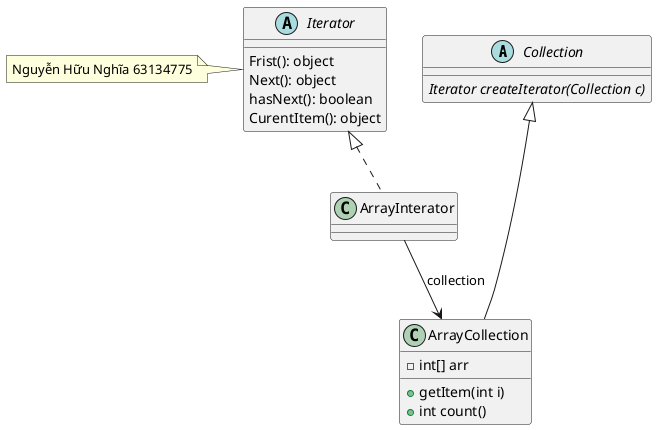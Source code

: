 @startuml
'https://plantuml.com/class-diagram

abstract class Collection{
    {abstract} Iterator createIterator(Collection c)
}
abstract Iterator {
    Frist(): object
    Next(): object
    hasNext(): boolean
    CurentItem(): object
}
class ArrayInterator
class ArrayCollection {
   - int[] arr
   + getItem(int i)
   + int count()
}
Collection<|---ArrayCollection
Iterator<|..ArrayInterator
ArrayInterator-->ArrayCollection:collection
note left of Iterator
    Nguyễn Hữu Nghĩa 63134775
end note
@enduml